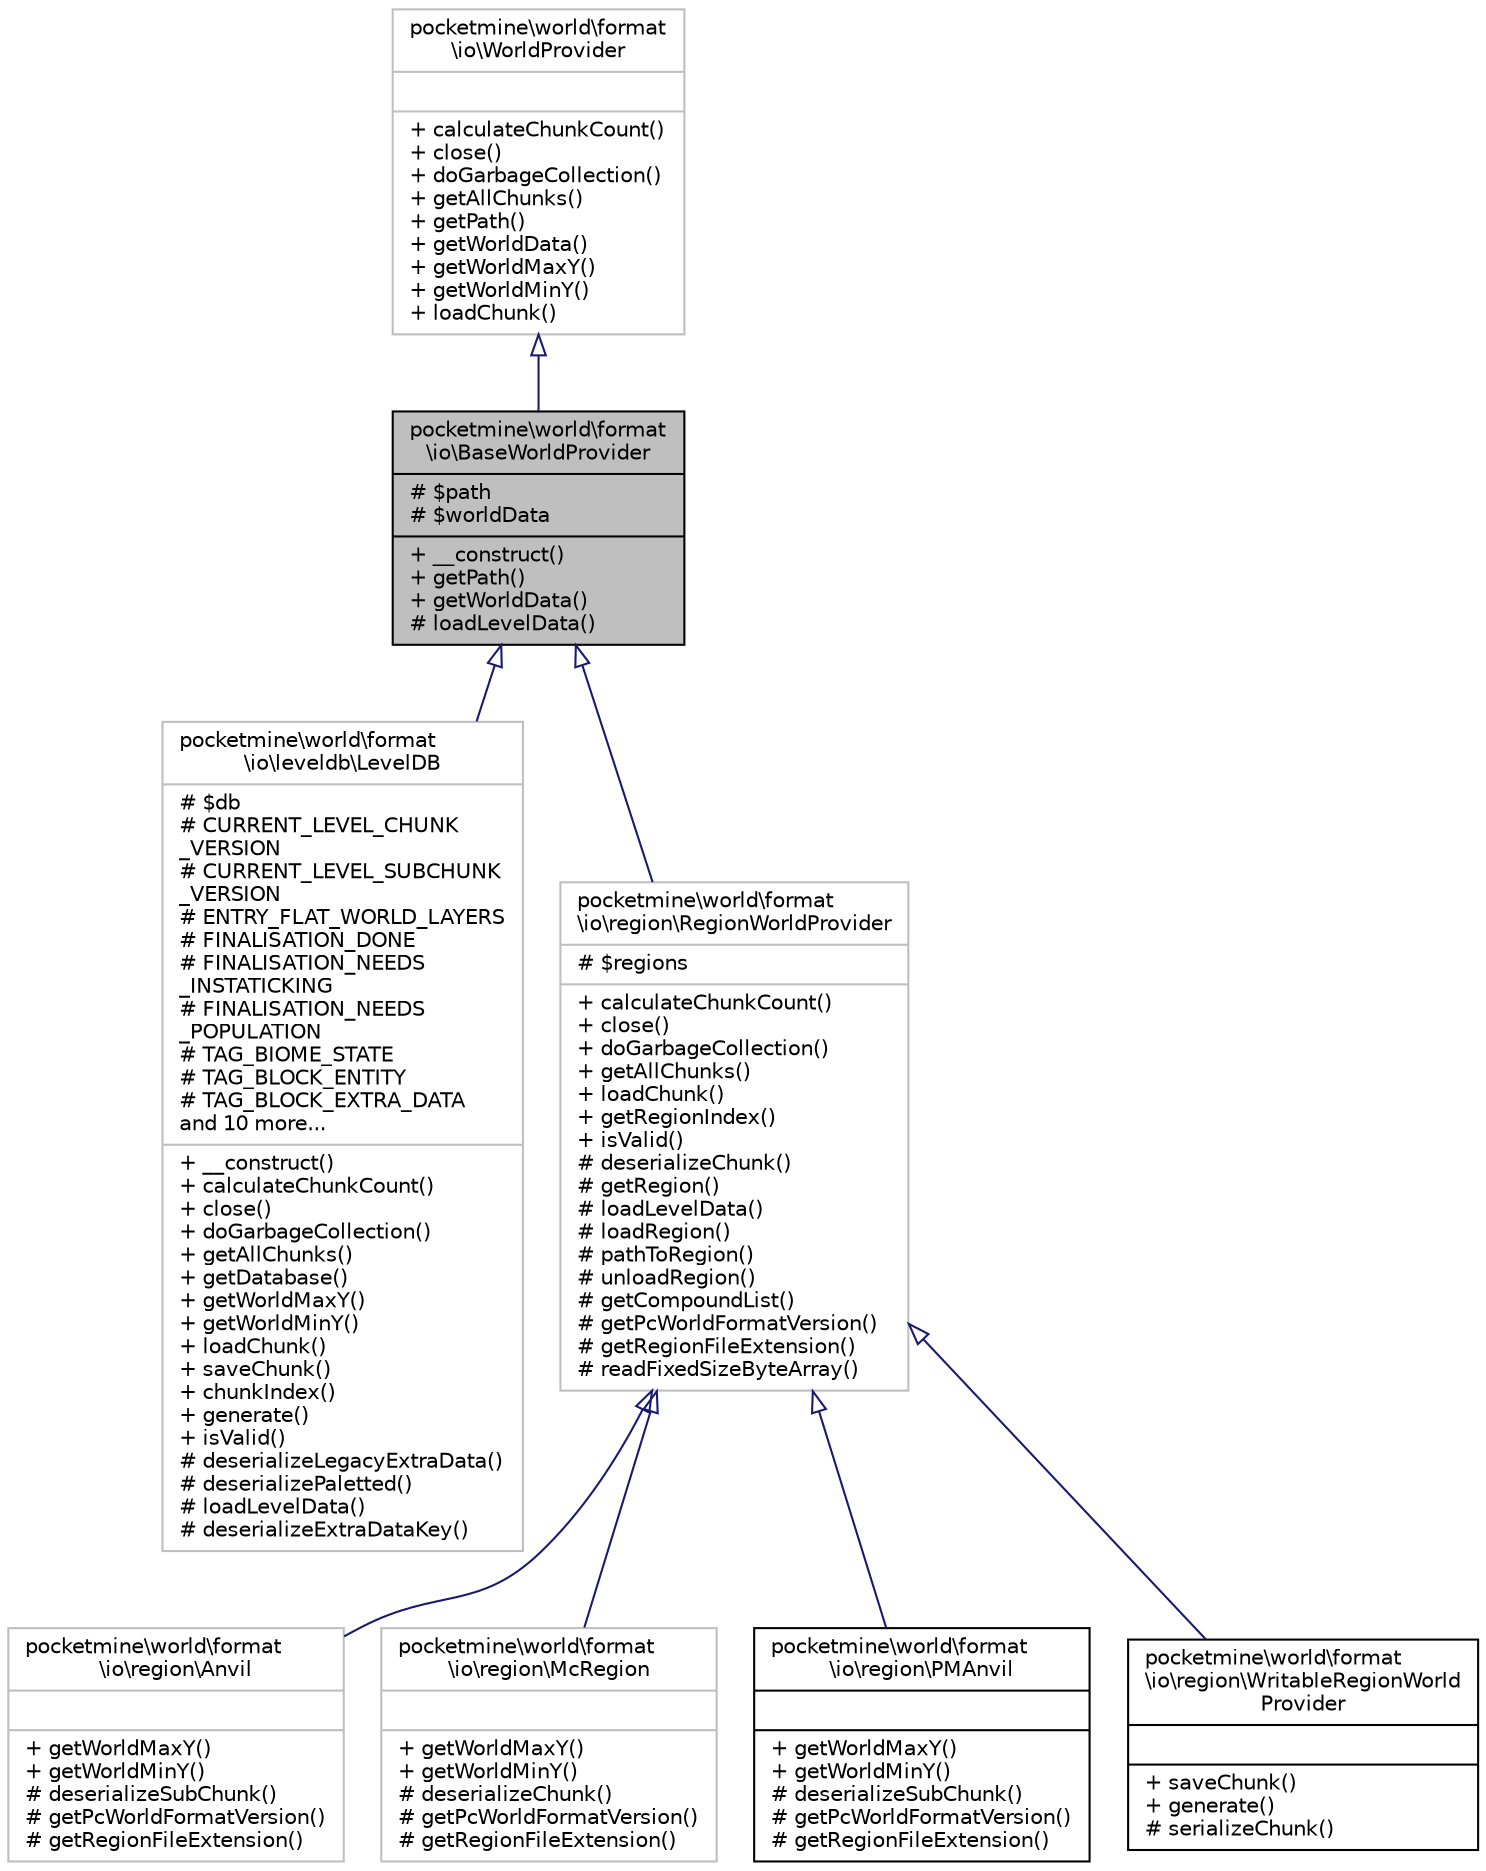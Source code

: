 digraph "pocketmine\world\format\io\BaseWorldProvider"
{
 // INTERACTIVE_SVG=YES
 // LATEX_PDF_SIZE
  edge [fontname="Helvetica",fontsize="10",labelfontname="Helvetica",labelfontsize="10"];
  node [fontname="Helvetica",fontsize="10",shape=record];
  Node1 [label="{pocketmine\\world\\format\l\\io\\BaseWorldProvider\n|# $path\l# $worldData\l|+ __construct()\l+ getPath()\l+ getWorldData()\l# loadLevelData()\l}",height=0.2,width=0.4,color="black", fillcolor="grey75", style="filled", fontcolor="black",tooltip=" "];
  Node2 -> Node1 [dir="back",color="midnightblue",fontsize="10",style="solid",arrowtail="onormal",fontname="Helvetica"];
  Node2 [label="{pocketmine\\world\\format\l\\io\\WorldProvider\n||+ calculateChunkCount()\l+ close()\l+ doGarbageCollection()\l+ getAllChunks()\l+ getPath()\l+ getWorldData()\l+ getWorldMaxY()\l+ getWorldMinY()\l+ loadChunk()\l}",height=0.2,width=0.4,color="grey75", fillcolor="white", style="filled",URL="$d8/d94/interfacepocketmine_1_1world_1_1format_1_1io_1_1_world_provider.html",tooltip=" "];
  Node1 -> Node3 [dir="back",color="midnightblue",fontsize="10",style="solid",arrowtail="onormal",fontname="Helvetica"];
  Node3 [label="{pocketmine\\world\\format\l\\io\\leveldb\\LevelDB\n|# $db\l# CURRENT_LEVEL_CHUNK\l_VERSION\l# CURRENT_LEVEL_SUBCHUNK\l_VERSION\l# ENTRY_FLAT_WORLD_LAYERS\l# FINALISATION_DONE\l# FINALISATION_NEEDS\l_INSTATICKING\l# FINALISATION_NEEDS\l_POPULATION\l# TAG_BIOME_STATE\l# TAG_BLOCK_ENTITY\l# TAG_BLOCK_EXTRA_DATA\land 10 more...\l|+ __construct()\l+ calculateChunkCount()\l+ close()\l+ doGarbageCollection()\l+ getAllChunks()\l+ getDatabase()\l+ getWorldMaxY()\l+ getWorldMinY()\l+ loadChunk()\l+ saveChunk()\l+ chunkIndex()\l+ generate()\l+ isValid()\l# deserializeLegacyExtraData()\l# deserializePaletted()\l# loadLevelData()\l# deserializeExtraDataKey()\l}",height=0.2,width=0.4,color="grey75", fillcolor="white", style="filled",URL="$df/d4c/classpocketmine_1_1world_1_1format_1_1io_1_1leveldb_1_1_level_d_b.html",tooltip=" "];
  Node1 -> Node4 [dir="back",color="midnightblue",fontsize="10",style="solid",arrowtail="onormal",fontname="Helvetica"];
  Node4 [label="{pocketmine\\world\\format\l\\io\\region\\RegionWorldProvider\n|# $regions\l|+ calculateChunkCount()\l+ close()\l+ doGarbageCollection()\l+ getAllChunks()\l+ loadChunk()\l+ getRegionIndex()\l+ isValid()\l# deserializeChunk()\l# getRegion()\l# loadLevelData()\l# loadRegion()\l# pathToRegion()\l# unloadRegion()\l# getCompoundList()\l# getPcWorldFormatVersion()\l# getRegionFileExtension()\l# readFixedSizeByteArray()\l}",height=0.2,width=0.4,color="grey75", fillcolor="white", style="filled",URL="$d6/d16/classpocketmine_1_1world_1_1format_1_1io_1_1region_1_1_region_world_provider.html",tooltip=" "];
  Node4 -> Node5 [dir="back",color="midnightblue",fontsize="10",style="solid",arrowtail="onormal",fontname="Helvetica"];
  Node5 [label="{pocketmine\\world\\format\l\\io\\region\\Anvil\n||+ getWorldMaxY()\l+ getWorldMinY()\l# deserializeSubChunk()\l# getPcWorldFormatVersion()\l# getRegionFileExtension()\l}",height=0.2,width=0.4,color="grey75", fillcolor="white", style="filled",URL="$d9/d75/classpocketmine_1_1world_1_1format_1_1io_1_1region_1_1_anvil.html",tooltip=" "];
  Node4 -> Node6 [dir="back",color="midnightblue",fontsize="10",style="solid",arrowtail="onormal",fontname="Helvetica"];
  Node6 [label="{pocketmine\\world\\format\l\\io\\region\\McRegion\n||+ getWorldMaxY()\l+ getWorldMinY()\l# deserializeChunk()\l# getPcWorldFormatVersion()\l# getRegionFileExtension()\l}",height=0.2,width=0.4,color="grey75", fillcolor="white", style="filled",URL="$da/d3f/classpocketmine_1_1world_1_1format_1_1io_1_1region_1_1_mc_region.html",tooltip=" "];
  Node4 -> Node7 [dir="back",color="midnightblue",fontsize="10",style="solid",arrowtail="onormal",fontname="Helvetica"];
  Node7 [label="{pocketmine\\world\\format\l\\io\\region\\PMAnvil\n||+ getWorldMaxY()\l+ getWorldMinY()\l# deserializeSubChunk()\l# getPcWorldFormatVersion()\l# getRegionFileExtension()\l}",height=0.2,width=0.4,color="black", fillcolor="white", style="filled",URL="$d6/df1/classpocketmine_1_1world_1_1format_1_1io_1_1region_1_1_p_m_anvil.html",tooltip=" "];
  Node4 -> Node8 [dir="back",color="midnightblue",fontsize="10",style="solid",arrowtail="onormal",fontname="Helvetica"];
  Node8 [label="{pocketmine\\world\\format\l\\io\\region\\WritableRegionWorld\lProvider\n||+ saveChunk()\l+ generate()\l# serializeChunk()\l}",height=0.2,width=0.4,color="black", fillcolor="white", style="filled",URL="$df/da7/classpocketmine_1_1world_1_1format_1_1io_1_1region_1_1_writable_region_world_provider.html",tooltip=" "];
}

